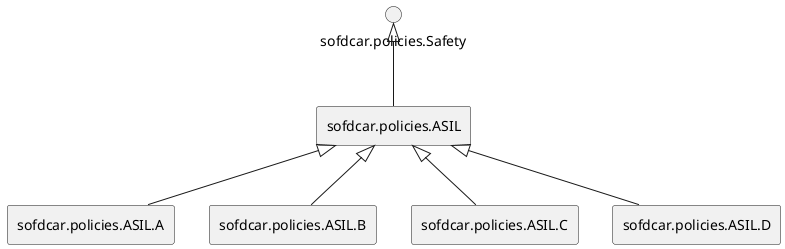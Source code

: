 @startuml
skinparam componentStyle rectangle


rectangle "sofdcar.policies.ASIL"

rectangle "sofdcar.policies.ASIL.A"

rectangle "sofdcar.policies.ASIL.B"

rectangle "sofdcar.policies.ASIL.C"

rectangle "sofdcar.policies.ASIL.D"


"sofdcar.policies.Safety" <|-- "sofdcar.policies.ASIL"

"sofdcar.policies.ASIL" <|-- "sofdcar.policies.ASIL.A"

"sofdcar.policies.ASIL" <|-- "sofdcar.policies.ASIL.B"

"sofdcar.policies.ASIL" <|-- "sofdcar.policies.ASIL.C"

"sofdcar.policies.ASIL" <|-- "sofdcar.policies.ASIL.D"

@enduml